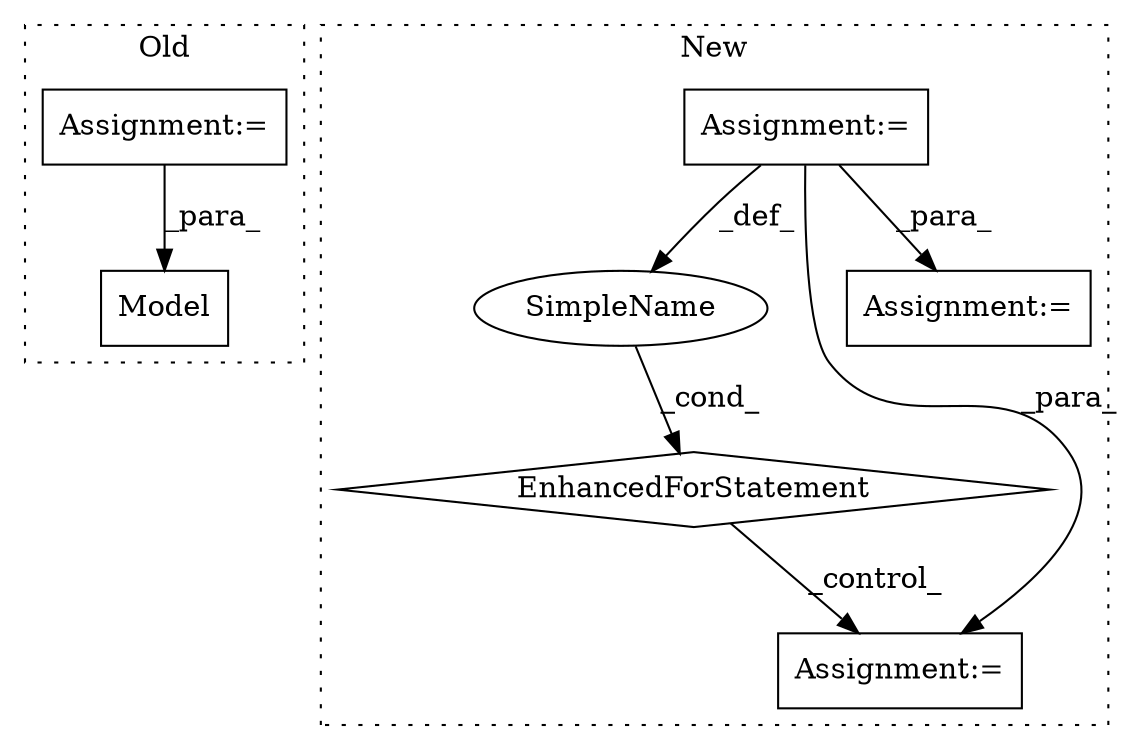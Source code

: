 digraph G {
subgraph cluster0 {
1 [label="Model" a="32" s="2810,2842" l="6,1" shape="box"];
5 [label="Assignment:=" a="7" s="2426" l="1" shape="box"];
label = "Old";
style="dotted";
}
subgraph cluster1 {
2 [label="EnhancedForStatement" a="70" s="3274,3376" l="67,2" shape="diamond"];
3 [label="SimpleName" a="42" s="3345" l="5" shape="ellipse"];
4 [label="Assignment:=" a="7" s="3397" l="1" shape="box"];
6 [label="Assignment:=" a="7" s="2614" l="1" shape="box"];
7 [label="Assignment:=" a="7" s="3231" l="1" shape="box"];
label = "New";
style="dotted";
}
2 -> 4 [label="_control_"];
3 -> 2 [label="_cond_"];
5 -> 1 [label="_para_"];
6 -> 7 [label="_para_"];
6 -> 3 [label="_def_"];
6 -> 4 [label="_para_"];
}